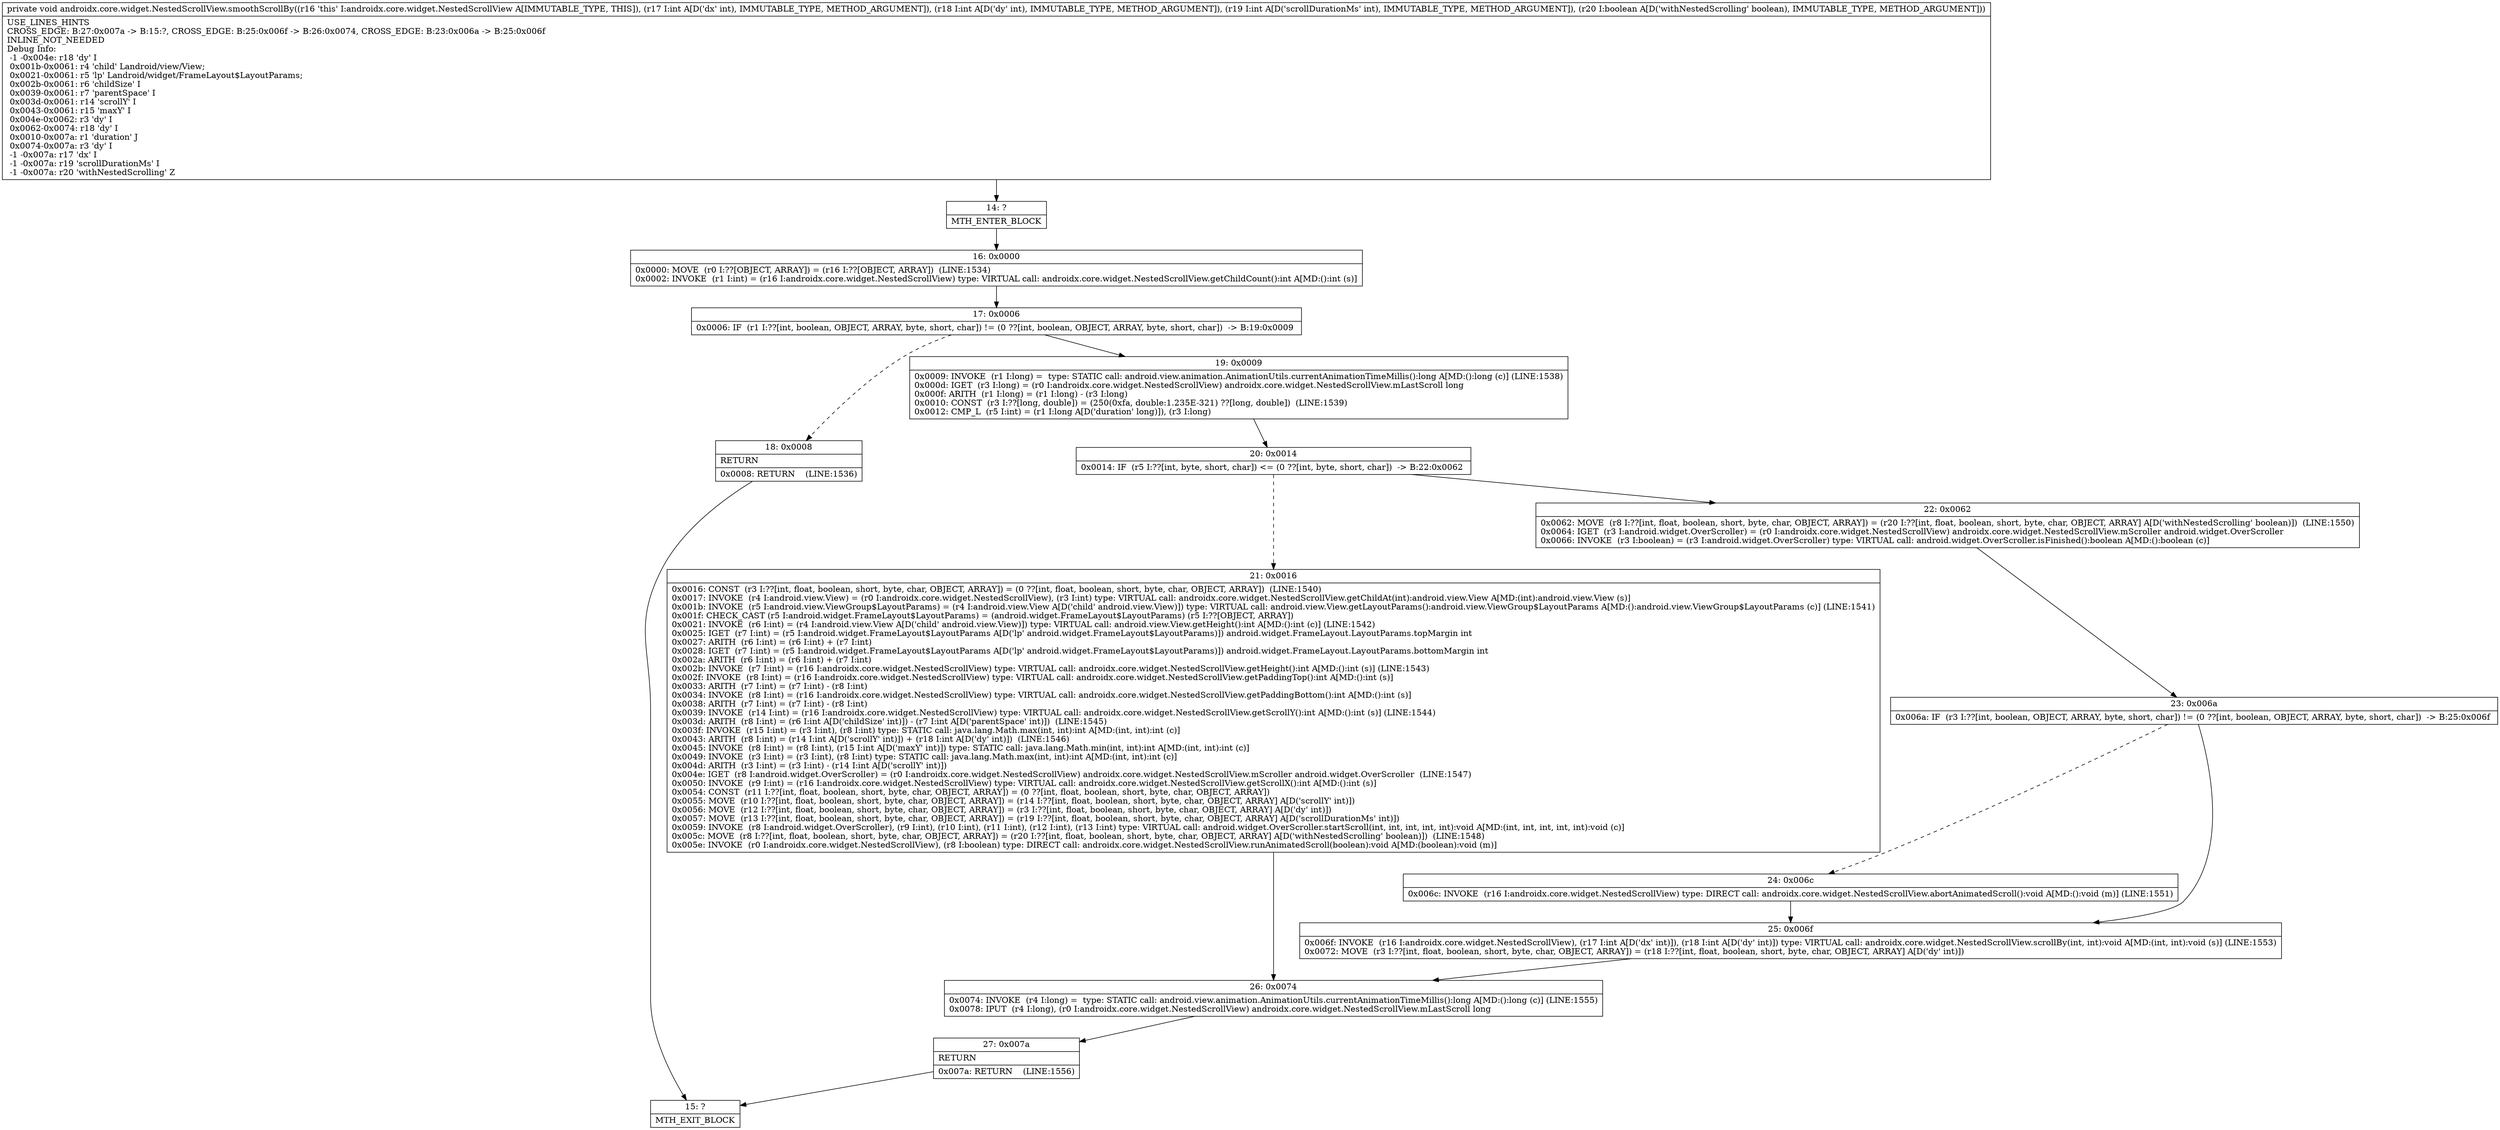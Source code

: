 digraph "CFG forandroidx.core.widget.NestedScrollView.smoothScrollBy(IIIZ)V" {
Node_14 [shape=record,label="{14\:\ ?|MTH_ENTER_BLOCK\l}"];
Node_16 [shape=record,label="{16\:\ 0x0000|0x0000: MOVE  (r0 I:??[OBJECT, ARRAY]) = (r16 I:??[OBJECT, ARRAY])  (LINE:1534)\l0x0002: INVOKE  (r1 I:int) = (r16 I:androidx.core.widget.NestedScrollView) type: VIRTUAL call: androidx.core.widget.NestedScrollView.getChildCount():int A[MD:():int (s)]\l}"];
Node_17 [shape=record,label="{17\:\ 0x0006|0x0006: IF  (r1 I:??[int, boolean, OBJECT, ARRAY, byte, short, char]) != (0 ??[int, boolean, OBJECT, ARRAY, byte, short, char])  \-\> B:19:0x0009 \l}"];
Node_18 [shape=record,label="{18\:\ 0x0008|RETURN\l|0x0008: RETURN    (LINE:1536)\l}"];
Node_15 [shape=record,label="{15\:\ ?|MTH_EXIT_BLOCK\l}"];
Node_19 [shape=record,label="{19\:\ 0x0009|0x0009: INVOKE  (r1 I:long) =  type: STATIC call: android.view.animation.AnimationUtils.currentAnimationTimeMillis():long A[MD:():long (c)] (LINE:1538)\l0x000d: IGET  (r3 I:long) = (r0 I:androidx.core.widget.NestedScrollView) androidx.core.widget.NestedScrollView.mLastScroll long \l0x000f: ARITH  (r1 I:long) = (r1 I:long) \- (r3 I:long) \l0x0010: CONST  (r3 I:??[long, double]) = (250(0xfa, double:1.235E\-321) ??[long, double])  (LINE:1539)\l0x0012: CMP_L  (r5 I:int) = (r1 I:long A[D('duration' long)]), (r3 I:long) \l}"];
Node_20 [shape=record,label="{20\:\ 0x0014|0x0014: IF  (r5 I:??[int, byte, short, char]) \<= (0 ??[int, byte, short, char])  \-\> B:22:0x0062 \l}"];
Node_21 [shape=record,label="{21\:\ 0x0016|0x0016: CONST  (r3 I:??[int, float, boolean, short, byte, char, OBJECT, ARRAY]) = (0 ??[int, float, boolean, short, byte, char, OBJECT, ARRAY])  (LINE:1540)\l0x0017: INVOKE  (r4 I:android.view.View) = (r0 I:androidx.core.widget.NestedScrollView), (r3 I:int) type: VIRTUAL call: androidx.core.widget.NestedScrollView.getChildAt(int):android.view.View A[MD:(int):android.view.View (s)]\l0x001b: INVOKE  (r5 I:android.view.ViewGroup$LayoutParams) = (r4 I:android.view.View A[D('child' android.view.View)]) type: VIRTUAL call: android.view.View.getLayoutParams():android.view.ViewGroup$LayoutParams A[MD:():android.view.ViewGroup$LayoutParams (c)] (LINE:1541)\l0x001f: CHECK_CAST (r5 I:android.widget.FrameLayout$LayoutParams) = (android.widget.FrameLayout$LayoutParams) (r5 I:??[OBJECT, ARRAY]) \l0x0021: INVOKE  (r6 I:int) = (r4 I:android.view.View A[D('child' android.view.View)]) type: VIRTUAL call: android.view.View.getHeight():int A[MD:():int (c)] (LINE:1542)\l0x0025: IGET  (r7 I:int) = (r5 I:android.widget.FrameLayout$LayoutParams A[D('lp' android.widget.FrameLayout$LayoutParams)]) android.widget.FrameLayout.LayoutParams.topMargin int \l0x0027: ARITH  (r6 I:int) = (r6 I:int) + (r7 I:int) \l0x0028: IGET  (r7 I:int) = (r5 I:android.widget.FrameLayout$LayoutParams A[D('lp' android.widget.FrameLayout$LayoutParams)]) android.widget.FrameLayout.LayoutParams.bottomMargin int \l0x002a: ARITH  (r6 I:int) = (r6 I:int) + (r7 I:int) \l0x002b: INVOKE  (r7 I:int) = (r16 I:androidx.core.widget.NestedScrollView) type: VIRTUAL call: androidx.core.widget.NestedScrollView.getHeight():int A[MD:():int (s)] (LINE:1543)\l0x002f: INVOKE  (r8 I:int) = (r16 I:androidx.core.widget.NestedScrollView) type: VIRTUAL call: androidx.core.widget.NestedScrollView.getPaddingTop():int A[MD:():int (s)]\l0x0033: ARITH  (r7 I:int) = (r7 I:int) \- (r8 I:int) \l0x0034: INVOKE  (r8 I:int) = (r16 I:androidx.core.widget.NestedScrollView) type: VIRTUAL call: androidx.core.widget.NestedScrollView.getPaddingBottom():int A[MD:():int (s)]\l0x0038: ARITH  (r7 I:int) = (r7 I:int) \- (r8 I:int) \l0x0039: INVOKE  (r14 I:int) = (r16 I:androidx.core.widget.NestedScrollView) type: VIRTUAL call: androidx.core.widget.NestedScrollView.getScrollY():int A[MD:():int (s)] (LINE:1544)\l0x003d: ARITH  (r8 I:int) = (r6 I:int A[D('childSize' int)]) \- (r7 I:int A[D('parentSpace' int)])  (LINE:1545)\l0x003f: INVOKE  (r15 I:int) = (r3 I:int), (r8 I:int) type: STATIC call: java.lang.Math.max(int, int):int A[MD:(int, int):int (c)]\l0x0043: ARITH  (r8 I:int) = (r14 I:int A[D('scrollY' int)]) + (r18 I:int A[D('dy' int)])  (LINE:1546)\l0x0045: INVOKE  (r8 I:int) = (r8 I:int), (r15 I:int A[D('maxY' int)]) type: STATIC call: java.lang.Math.min(int, int):int A[MD:(int, int):int (c)]\l0x0049: INVOKE  (r3 I:int) = (r3 I:int), (r8 I:int) type: STATIC call: java.lang.Math.max(int, int):int A[MD:(int, int):int (c)]\l0x004d: ARITH  (r3 I:int) = (r3 I:int) \- (r14 I:int A[D('scrollY' int)]) \l0x004e: IGET  (r8 I:android.widget.OverScroller) = (r0 I:androidx.core.widget.NestedScrollView) androidx.core.widget.NestedScrollView.mScroller android.widget.OverScroller  (LINE:1547)\l0x0050: INVOKE  (r9 I:int) = (r16 I:androidx.core.widget.NestedScrollView) type: VIRTUAL call: androidx.core.widget.NestedScrollView.getScrollX():int A[MD:():int (s)]\l0x0054: CONST  (r11 I:??[int, float, boolean, short, byte, char, OBJECT, ARRAY]) = (0 ??[int, float, boolean, short, byte, char, OBJECT, ARRAY]) \l0x0055: MOVE  (r10 I:??[int, float, boolean, short, byte, char, OBJECT, ARRAY]) = (r14 I:??[int, float, boolean, short, byte, char, OBJECT, ARRAY] A[D('scrollY' int)]) \l0x0056: MOVE  (r12 I:??[int, float, boolean, short, byte, char, OBJECT, ARRAY]) = (r3 I:??[int, float, boolean, short, byte, char, OBJECT, ARRAY] A[D('dy' int)]) \l0x0057: MOVE  (r13 I:??[int, float, boolean, short, byte, char, OBJECT, ARRAY]) = (r19 I:??[int, float, boolean, short, byte, char, OBJECT, ARRAY] A[D('scrollDurationMs' int)]) \l0x0059: INVOKE  (r8 I:android.widget.OverScroller), (r9 I:int), (r10 I:int), (r11 I:int), (r12 I:int), (r13 I:int) type: VIRTUAL call: android.widget.OverScroller.startScroll(int, int, int, int, int):void A[MD:(int, int, int, int, int):void (c)]\l0x005c: MOVE  (r8 I:??[int, float, boolean, short, byte, char, OBJECT, ARRAY]) = (r20 I:??[int, float, boolean, short, byte, char, OBJECT, ARRAY] A[D('withNestedScrolling' boolean)])  (LINE:1548)\l0x005e: INVOKE  (r0 I:androidx.core.widget.NestedScrollView), (r8 I:boolean) type: DIRECT call: androidx.core.widget.NestedScrollView.runAnimatedScroll(boolean):void A[MD:(boolean):void (m)]\l}"];
Node_26 [shape=record,label="{26\:\ 0x0074|0x0074: INVOKE  (r4 I:long) =  type: STATIC call: android.view.animation.AnimationUtils.currentAnimationTimeMillis():long A[MD:():long (c)] (LINE:1555)\l0x0078: IPUT  (r4 I:long), (r0 I:androidx.core.widget.NestedScrollView) androidx.core.widget.NestedScrollView.mLastScroll long \l}"];
Node_27 [shape=record,label="{27\:\ 0x007a|RETURN\l|0x007a: RETURN    (LINE:1556)\l}"];
Node_22 [shape=record,label="{22\:\ 0x0062|0x0062: MOVE  (r8 I:??[int, float, boolean, short, byte, char, OBJECT, ARRAY]) = (r20 I:??[int, float, boolean, short, byte, char, OBJECT, ARRAY] A[D('withNestedScrolling' boolean)])  (LINE:1550)\l0x0064: IGET  (r3 I:android.widget.OverScroller) = (r0 I:androidx.core.widget.NestedScrollView) androidx.core.widget.NestedScrollView.mScroller android.widget.OverScroller \l0x0066: INVOKE  (r3 I:boolean) = (r3 I:android.widget.OverScroller) type: VIRTUAL call: android.widget.OverScroller.isFinished():boolean A[MD:():boolean (c)]\l}"];
Node_23 [shape=record,label="{23\:\ 0x006a|0x006a: IF  (r3 I:??[int, boolean, OBJECT, ARRAY, byte, short, char]) != (0 ??[int, boolean, OBJECT, ARRAY, byte, short, char])  \-\> B:25:0x006f \l}"];
Node_24 [shape=record,label="{24\:\ 0x006c|0x006c: INVOKE  (r16 I:androidx.core.widget.NestedScrollView) type: DIRECT call: androidx.core.widget.NestedScrollView.abortAnimatedScroll():void A[MD:():void (m)] (LINE:1551)\l}"];
Node_25 [shape=record,label="{25\:\ 0x006f|0x006f: INVOKE  (r16 I:androidx.core.widget.NestedScrollView), (r17 I:int A[D('dx' int)]), (r18 I:int A[D('dy' int)]) type: VIRTUAL call: androidx.core.widget.NestedScrollView.scrollBy(int, int):void A[MD:(int, int):void (s)] (LINE:1553)\l0x0072: MOVE  (r3 I:??[int, float, boolean, short, byte, char, OBJECT, ARRAY]) = (r18 I:??[int, float, boolean, short, byte, char, OBJECT, ARRAY] A[D('dy' int)]) \l}"];
MethodNode[shape=record,label="{private void androidx.core.widget.NestedScrollView.smoothScrollBy((r16 'this' I:androidx.core.widget.NestedScrollView A[IMMUTABLE_TYPE, THIS]), (r17 I:int A[D('dx' int), IMMUTABLE_TYPE, METHOD_ARGUMENT]), (r18 I:int A[D('dy' int), IMMUTABLE_TYPE, METHOD_ARGUMENT]), (r19 I:int A[D('scrollDurationMs' int), IMMUTABLE_TYPE, METHOD_ARGUMENT]), (r20 I:boolean A[D('withNestedScrolling' boolean), IMMUTABLE_TYPE, METHOD_ARGUMENT]))  | USE_LINES_HINTS\lCROSS_EDGE: B:27:0x007a \-\> B:15:?, CROSS_EDGE: B:25:0x006f \-\> B:26:0x0074, CROSS_EDGE: B:23:0x006a \-\> B:25:0x006f\lINLINE_NOT_NEEDED\lDebug Info:\l  \-1 \-0x004e: r18 'dy' I\l  0x001b\-0x0061: r4 'child' Landroid\/view\/View;\l  0x0021\-0x0061: r5 'lp' Landroid\/widget\/FrameLayout$LayoutParams;\l  0x002b\-0x0061: r6 'childSize' I\l  0x0039\-0x0061: r7 'parentSpace' I\l  0x003d\-0x0061: r14 'scrollY' I\l  0x0043\-0x0061: r15 'maxY' I\l  0x004e\-0x0062: r3 'dy' I\l  0x0062\-0x0074: r18 'dy' I\l  0x0010\-0x007a: r1 'duration' J\l  0x0074\-0x007a: r3 'dy' I\l  \-1 \-0x007a: r17 'dx' I\l  \-1 \-0x007a: r19 'scrollDurationMs' I\l  \-1 \-0x007a: r20 'withNestedScrolling' Z\l}"];
MethodNode -> Node_14;Node_14 -> Node_16;
Node_16 -> Node_17;
Node_17 -> Node_18[style=dashed];
Node_17 -> Node_19;
Node_18 -> Node_15;
Node_19 -> Node_20;
Node_20 -> Node_21[style=dashed];
Node_20 -> Node_22;
Node_21 -> Node_26;
Node_26 -> Node_27;
Node_27 -> Node_15;
Node_22 -> Node_23;
Node_23 -> Node_24[style=dashed];
Node_23 -> Node_25;
Node_24 -> Node_25;
Node_25 -> Node_26;
}

